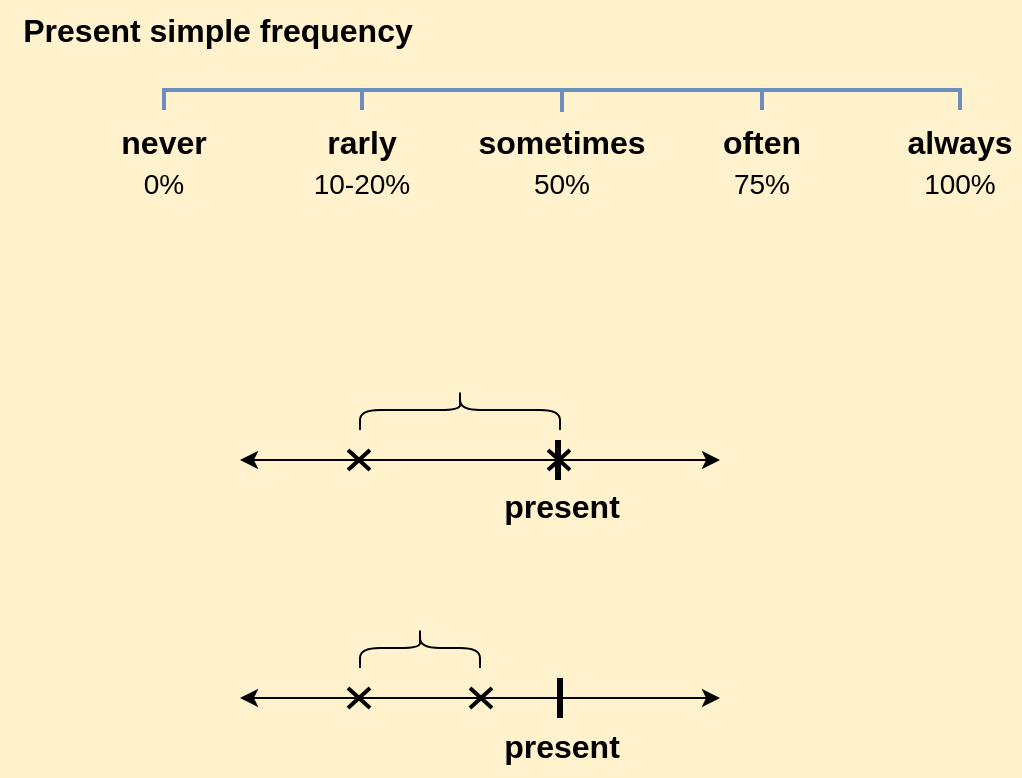 <mxfile version="24.2.2" type="github">
  <diagram name="第 1 页" id="JAwsaHjkYCwxBetElqYL">
    <mxGraphModel dx="954" dy="606" grid="1" gridSize="10" guides="1" tooltips="1" connect="1" arrows="1" fold="1" page="1" pageScale="1" pageWidth="827" pageHeight="1169" background="#FFF2CC" math="0" shadow="0">
      <root>
        <mxCell id="0" />
        <mxCell id="1" parent="0" />
        <mxCell id="t8-98j5JI67h9mpbq_v_-19" value="" style="line;strokeWidth=2;html=1;fillColor=#dae8fc;strokeColor=#6c8ebf;" parent="1" vertex="1">
          <mxGeometry x="81" y="50" width="400" height="10" as="geometry" />
        </mxCell>
        <mxCell id="t8-98j5JI67h9mpbq_v_-20" value="" style="line;strokeWidth=2;html=1;direction=south;fillColor=#dae8fc;strokeColor=#6c8ebf;" parent="1" vertex="1">
          <mxGeometry x="276" y="56" width="10" height="10" as="geometry" />
        </mxCell>
        <mxCell id="t8-98j5JI67h9mpbq_v_-23" value="" style="line;strokeWidth=2;html=1;direction=south;fillColor=#dae8fc;strokeColor=#6c8ebf;" parent="1" vertex="1">
          <mxGeometry x="77" y="55" width="10" height="10" as="geometry" />
        </mxCell>
        <mxCell id="t8-98j5JI67h9mpbq_v_-24" value="" style="line;strokeWidth=2;html=1;direction=south;fillColor=#dae8fc;strokeColor=#6c8ebf;" parent="1" vertex="1">
          <mxGeometry x="475" y="55" width="10" height="10" as="geometry" />
        </mxCell>
        <mxCell id="t8-98j5JI67h9mpbq_v_-25" value="" style="line;strokeWidth=2;html=1;direction=south;fillColor=#dae8fc;strokeColor=#6c8ebf;" parent="1" vertex="1">
          <mxGeometry x="176" y="55" width="10" height="10" as="geometry" />
        </mxCell>
        <mxCell id="t8-98j5JI67h9mpbq_v_-26" value="" style="line;strokeWidth=2;html=1;direction=south;fillColor=#dae8fc;strokeColor=#6c8ebf;" parent="1" vertex="1">
          <mxGeometry x="376" y="55" width="10" height="10" as="geometry" />
        </mxCell>
        <mxCell id="n9rXuOnpxgfsq5Jo4rCl-1" value="never&lt;br style=&quot;font-size: 16px;&quot;&gt;&lt;span style=&quot;font-weight: normal;&quot;&gt;&lt;font style=&quot;font-size: 14px;&quot;&gt;0%&lt;/font&gt;&lt;/span&gt;" style="text;html=1;strokeColor=none;fillColor=none;align=center;verticalAlign=middle;whiteSpace=wrap;rounded=0;fontSize=16;fontStyle=1" parent="1" vertex="1">
          <mxGeometry x="52" y="76" width="60" height="30" as="geometry" />
        </mxCell>
        <mxCell id="n9rXuOnpxgfsq5Jo4rCl-2" value="sometimes&lt;br style=&quot;font-size: 16px;&quot;&gt;&lt;span style=&quot;font-weight: normal;&quot;&gt;&lt;font style=&quot;font-size: 14px;&quot;&gt;50%&lt;/font&gt;&lt;/span&gt;" style="text;html=1;strokeColor=none;fillColor=none;align=center;verticalAlign=middle;whiteSpace=wrap;rounded=0;fontSize=16;fontStyle=1" parent="1" vertex="1">
          <mxGeometry x="251" y="76" width="60" height="30" as="geometry" />
        </mxCell>
        <mxCell id="n9rXuOnpxgfsq5Jo4rCl-3" value="always&lt;br style=&quot;font-size: 16px;&quot;&gt;&lt;font style=&quot;font-size: 14px; font-weight: normal;&quot;&gt;100%&lt;/font&gt;" style="text;html=1;strokeColor=none;fillColor=none;align=center;verticalAlign=middle;whiteSpace=wrap;rounded=0;fontSize=16;fontStyle=1" parent="1" vertex="1">
          <mxGeometry x="450" y="76" width="60" height="30" as="geometry" />
        </mxCell>
        <mxCell id="n9rXuOnpxgfsq5Jo4rCl-4" value="often&lt;br style=&quot;font-size: 16px;&quot;&gt;&lt;font style=&quot;font-size: 14px; font-weight: normal;&quot;&gt;75%&lt;/font&gt;" style="text;html=1;strokeColor=none;fillColor=none;align=center;verticalAlign=middle;whiteSpace=wrap;rounded=0;fontSize=16;fontStyle=1" parent="1" vertex="1">
          <mxGeometry x="351" y="76" width="60" height="30" as="geometry" />
        </mxCell>
        <mxCell id="n9rXuOnpxgfsq5Jo4rCl-5" value="rarly&lt;br style=&quot;font-size: 16px;&quot;&gt;&lt;span style=&quot;font-weight: normal;&quot;&gt;&lt;font style=&quot;font-size: 14px;&quot;&gt;10-20%&lt;/font&gt;&lt;/span&gt;" style="text;html=1;strokeColor=none;fillColor=none;align=center;verticalAlign=middle;whiteSpace=wrap;rounded=0;fontSize=16;fontStyle=1" parent="1" vertex="1">
          <mxGeometry x="151" y="76" width="60" height="30" as="geometry" />
        </mxCell>
        <mxCell id="W520HJDZtgVXIVuCcbaI-1" value="Present simple frequency" style="text;html=1;strokeColor=none;fillColor=none;align=center;verticalAlign=middle;whiteSpace=wrap;rounded=0;fontSize=16;fontStyle=1" parent="1" vertex="1">
          <mxGeometry y="10" width="218" height="30" as="geometry" />
        </mxCell>
        <mxCell id="xbDMia55oUl6sUTJBDsR-2" value="" style="endArrow=classic;startArrow=classic;html=1;rounded=0;" edge="1" parent="1">
          <mxGeometry width="50" height="50" relative="1" as="geometry">
            <mxPoint x="120" y="240" as="sourcePoint" />
            <mxPoint x="360" y="240" as="targetPoint" />
          </mxGeometry>
        </mxCell>
        <mxCell id="xbDMia55oUl6sUTJBDsR-4" value="" style="shape=umlDestroy;whiteSpace=wrap;html=1;strokeWidth=2;targetShapes=umlLifeline;" vertex="1" parent="1">
          <mxGeometry x="174" y="235" width="11" height="10" as="geometry" />
        </mxCell>
        <mxCell id="xbDMia55oUl6sUTJBDsR-7" value="" style="shape=umlDestroy;whiteSpace=wrap;html=1;strokeWidth=2;targetShapes=umlLifeline;" vertex="1" parent="1">
          <mxGeometry x="274" y="235" width="11" height="10" as="geometry" />
        </mxCell>
        <mxCell id="xbDMia55oUl6sUTJBDsR-9" value="" style="endArrow=none;html=1;rounded=0;strokeWidth=3;" edge="1" parent="1">
          <mxGeometry width="50" height="50" relative="1" as="geometry">
            <mxPoint x="279" y="250" as="sourcePoint" />
            <mxPoint x="279" y="230" as="targetPoint" />
          </mxGeometry>
        </mxCell>
        <mxCell id="xbDMia55oUl6sUTJBDsR-10" value="present" style="text;html=1;strokeColor=none;fillColor=none;align=center;verticalAlign=middle;whiteSpace=wrap;rounded=0;fontSize=16;fontStyle=1" vertex="1" parent="1">
          <mxGeometry x="251" y="248" width="60" height="30" as="geometry" />
        </mxCell>
        <mxCell id="xbDMia55oUl6sUTJBDsR-13" value="" style="shape=curlyBracket;whiteSpace=wrap;html=1;rounded=1;labelPosition=left;verticalLabelPosition=middle;align=right;verticalAlign=middle;direction=south;" vertex="1" parent="1">
          <mxGeometry x="180" y="205" width="100" height="20" as="geometry" />
        </mxCell>
        <mxCell id="xbDMia55oUl6sUTJBDsR-14" value="" style="endArrow=classic;startArrow=classic;html=1;rounded=0;" edge="1" parent="1">
          <mxGeometry width="50" height="50" relative="1" as="geometry">
            <mxPoint x="120" y="359" as="sourcePoint" />
            <mxPoint x="360" y="359" as="targetPoint" />
          </mxGeometry>
        </mxCell>
        <mxCell id="xbDMia55oUl6sUTJBDsR-15" value="" style="shape=umlDestroy;whiteSpace=wrap;html=1;strokeWidth=2;targetShapes=umlLifeline;" vertex="1" parent="1">
          <mxGeometry x="174" y="354" width="11" height="10" as="geometry" />
        </mxCell>
        <mxCell id="xbDMia55oUl6sUTJBDsR-16" value="" style="shape=umlDestroy;whiteSpace=wrap;html=1;strokeWidth=2;targetShapes=umlLifeline;" vertex="1" parent="1">
          <mxGeometry x="235" y="354" width="11" height="10" as="geometry" />
        </mxCell>
        <mxCell id="xbDMia55oUl6sUTJBDsR-17" value="" style="endArrow=none;html=1;rounded=0;strokeWidth=3;" edge="1" parent="1">
          <mxGeometry width="50" height="50" relative="1" as="geometry">
            <mxPoint x="280" y="369" as="sourcePoint" />
            <mxPoint x="280" y="349" as="targetPoint" />
          </mxGeometry>
        </mxCell>
        <mxCell id="xbDMia55oUl6sUTJBDsR-18" value="present" style="text;html=1;strokeColor=none;fillColor=none;align=center;verticalAlign=middle;whiteSpace=wrap;rounded=0;fontSize=16;fontStyle=1" vertex="1" parent="1">
          <mxGeometry x="251" y="368" width="60" height="30" as="geometry" />
        </mxCell>
        <mxCell id="xbDMia55oUl6sUTJBDsR-19" value="" style="shape=curlyBracket;whiteSpace=wrap;html=1;rounded=1;labelPosition=left;verticalLabelPosition=middle;align=right;verticalAlign=middle;direction=south;" vertex="1" parent="1">
          <mxGeometry x="180" y="324" width="60" height="20" as="geometry" />
        </mxCell>
      </root>
    </mxGraphModel>
  </diagram>
</mxfile>
